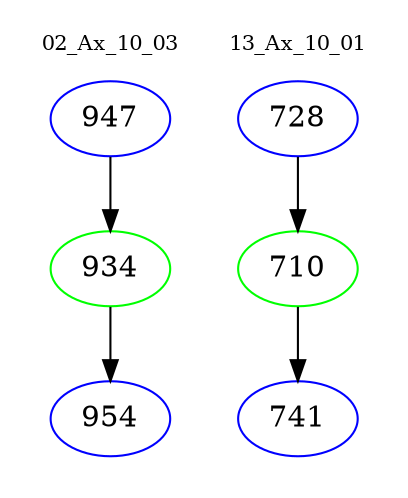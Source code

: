 digraph{
subgraph cluster_0 {
color = white
label = "02_Ax_10_03";
fontsize=10;
T0_947 [label="947", color="blue"]
T0_947 -> T0_934 [color="black"]
T0_934 [label="934", color="green"]
T0_934 -> T0_954 [color="black"]
T0_954 [label="954", color="blue"]
}
subgraph cluster_1 {
color = white
label = "13_Ax_10_01";
fontsize=10;
T1_728 [label="728", color="blue"]
T1_728 -> T1_710 [color="black"]
T1_710 [label="710", color="green"]
T1_710 -> T1_741 [color="black"]
T1_741 [label="741", color="blue"]
}
}

